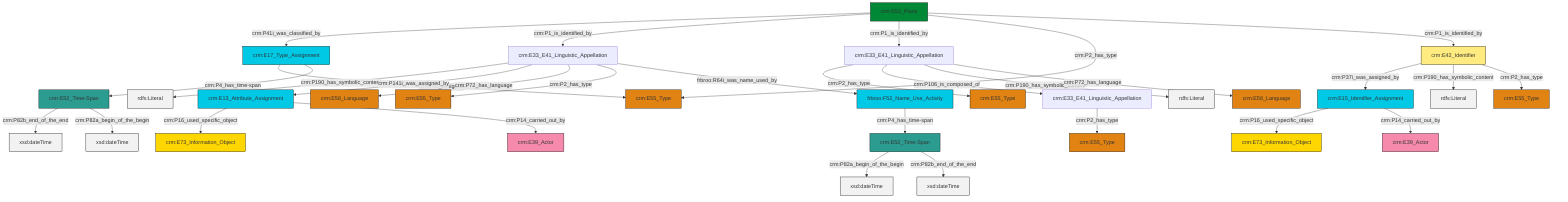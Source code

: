 graph TD
classDef Literal fill:#f2f2f2,stroke:#000000;
classDef CRM_Entity fill:#FFFFFF,stroke:#000000;
classDef Temporal_Entity fill:#00C9E6, stroke:#000000;
classDef Type fill:#E18312, stroke:#000000;
classDef Time-Span fill:#2C9C91, stroke:#000000;
classDef Appellation fill:#FFEB7F, stroke:#000000;
classDef Place fill:#008836, stroke:#000000;
classDef Persistent_Item fill:#B266B2, stroke:#000000;
classDef Conceptual_Object fill:#FFD700, stroke:#000000;
classDef Physical_Thing fill:#D2B48C, stroke:#000000;
classDef Actor fill:#f58aad, stroke:#000000;
classDef PC_Classes fill:#4ce600, stroke:#000000;
classDef Multi fill:#cccccc,stroke:#000000;

0["crm:E33_E41_Linguistic_Appellation"]:::Default -->|crm:P2_has_type| 1["crm:E55_Type"]:::Type
9["crm:E15_Identifier_Assignment"]:::Temporal_Entity -->|crm:P16_used_specific_object| 10["crm:E73_Information_Object"]:::Conceptual_Object
11["crm:E17_Type_Assignment"]:::Temporal_Entity -->|crm:P42_assigned| 12["crm:E55_Type"]:::Type
18["crm:E33_E41_Linguistic_Appellation"]:::Default -->|crm:P190_has_symbolic_content| 19[rdfs:Literal]:::Literal
9["crm:E15_Identifier_Assignment"]:::Temporal_Entity -->|crm:P14_carried_out_by| 5["crm:E39_Actor"]:::Actor
21["crm:E52_Time-Span"]:::Time-Span -->|crm:P82a_begin_of_the_begin| 23[xsd:dateTime]:::Literal
18["crm:E33_E41_Linguistic_Appellation"]:::Default -->|crm:P141i_was_assigned_by| 27["crm:E13_Attribute_Assignment"]:::Temporal_Entity
27["crm:E13_Attribute_Assignment"]:::Temporal_Entity -->|crm:P16_used_specific_object| 28["crm:E73_Information_Object"]:::Conceptual_Object
18["crm:E33_E41_Linguistic_Appellation"]:::Default -->|crm:P72_has_language| 30["crm:E56_Language"]:::Type
0["crm:E33_E41_Linguistic_Appellation"]:::Default -->|crm:P106_is_composed_of| 16["crm:E33_E41_Linguistic_Appellation"]:::Default
13["crm:E53_Place"]:::Place -->|crm:P41i_was_classified_by| 11["crm:E17_Type_Assignment"]:::Temporal_Entity
34["crm:E52_Time-Span"]:::Time-Span -->|crm:P82b_end_of_the_end| 35[xsd:dateTime]:::Literal
16["crm:E33_E41_Linguistic_Appellation"]:::Default -->|crm:P2_has_type| 2["crm:E55_Type"]:::Type
37["crm:E42_Identifier"]:::Appellation -->|crm:P37i_was_assigned_by| 9["crm:E15_Identifier_Assignment"]:::Temporal_Entity
39["frbroo:F52_Name_Use_Activity"]:::Temporal_Entity -->|crm:P4_has_time-span| 21["crm:E52_Time-Span"]:::Time-Span
21["crm:E52_Time-Span"]:::Time-Span -->|crm:P82b_end_of_the_end| 40[xsd:dateTime]:::Literal
18["crm:E33_E41_Linguistic_Appellation"]:::Default -->|crm:P2_has_type| 25["crm:E55_Type"]:::Type
13["crm:E53_Place"]:::Place -->|crm:P1_is_identified_by| 18["crm:E33_E41_Linguistic_Appellation"]:::Default
11["crm:E17_Type_Assignment"]:::Temporal_Entity -->|crm:P4_has_time-span| 34["crm:E52_Time-Span"]:::Time-Span
37["crm:E42_Identifier"]:::Appellation -->|crm:P190_has_symbolic_content| 44[rdfs:Literal]:::Literal
13["crm:E53_Place"]:::Place -->|crm:P1_is_identified_by| 0["crm:E33_E41_Linguistic_Appellation"]:::Default
27["crm:E13_Attribute_Assignment"]:::Temporal_Entity -->|crm:P14_carried_out_by| 47["crm:E39_Actor"]:::Actor
13["crm:E53_Place"]:::Place -->|crm:P2_has_type| 12["crm:E55_Type"]:::Type
37["crm:E42_Identifier"]:::Appellation -->|crm:P2_has_type| 31["crm:E55_Type"]:::Type
0["crm:E33_E41_Linguistic_Appellation"]:::Default -->|crm:P190_has_symbolic_content| 49[rdfs:Literal]:::Literal
34["crm:E52_Time-Span"]:::Time-Span -->|crm:P82a_begin_of_the_begin| 50[xsd:dateTime]:::Literal
0["crm:E33_E41_Linguistic_Appellation"]:::Default -->|crm:P72_has_language| 7["crm:E56_Language"]:::Type
18["crm:E33_E41_Linguistic_Appellation"]:::Default -->|frbroo:R64i_was_name_used_by| 39["frbroo:F52_Name_Use_Activity"]:::Temporal_Entity
13["crm:E53_Place"]:::Place -->|crm:P1_is_identified_by| 37["crm:E42_Identifier"]:::Appellation